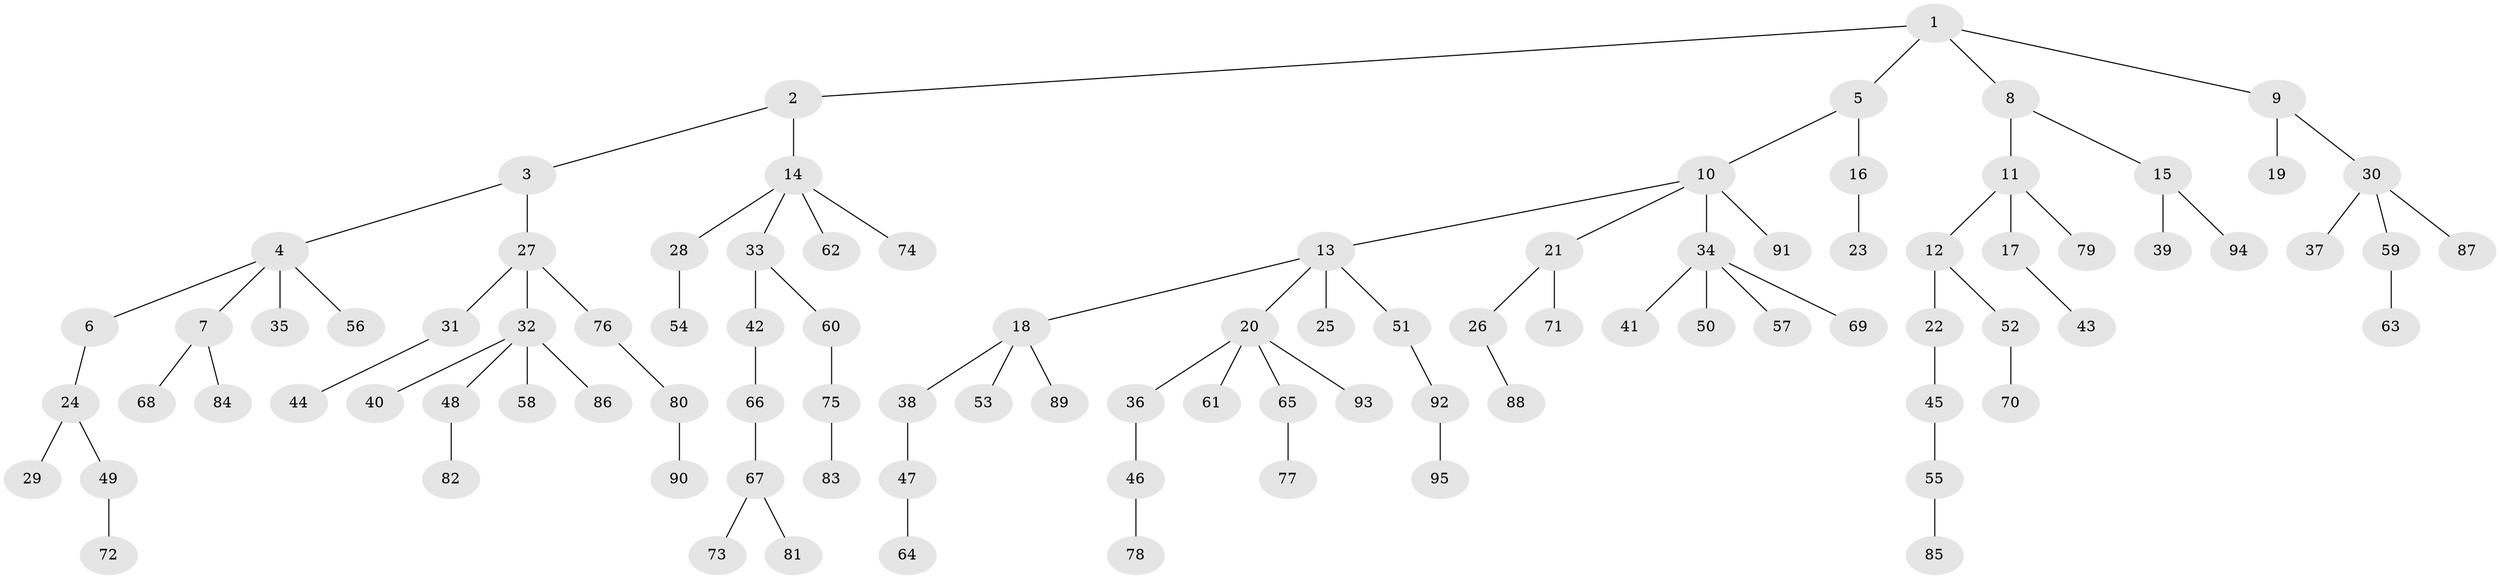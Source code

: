 // coarse degree distribution, {5: 0.046875, 6: 0.03125, 3: 0.09375, 2: 0.1875, 8: 0.015625, 4: 0.046875, 1: 0.578125}
// Generated by graph-tools (version 1.1) at 2025/42/03/06/25 10:42:03]
// undirected, 95 vertices, 94 edges
graph export_dot {
graph [start="1"]
  node [color=gray90,style=filled];
  1;
  2;
  3;
  4;
  5;
  6;
  7;
  8;
  9;
  10;
  11;
  12;
  13;
  14;
  15;
  16;
  17;
  18;
  19;
  20;
  21;
  22;
  23;
  24;
  25;
  26;
  27;
  28;
  29;
  30;
  31;
  32;
  33;
  34;
  35;
  36;
  37;
  38;
  39;
  40;
  41;
  42;
  43;
  44;
  45;
  46;
  47;
  48;
  49;
  50;
  51;
  52;
  53;
  54;
  55;
  56;
  57;
  58;
  59;
  60;
  61;
  62;
  63;
  64;
  65;
  66;
  67;
  68;
  69;
  70;
  71;
  72;
  73;
  74;
  75;
  76;
  77;
  78;
  79;
  80;
  81;
  82;
  83;
  84;
  85;
  86;
  87;
  88;
  89;
  90;
  91;
  92;
  93;
  94;
  95;
  1 -- 2;
  1 -- 5;
  1 -- 8;
  1 -- 9;
  2 -- 3;
  2 -- 14;
  3 -- 4;
  3 -- 27;
  4 -- 6;
  4 -- 7;
  4 -- 35;
  4 -- 56;
  5 -- 10;
  5 -- 16;
  6 -- 24;
  7 -- 68;
  7 -- 84;
  8 -- 11;
  8 -- 15;
  9 -- 19;
  9 -- 30;
  10 -- 13;
  10 -- 21;
  10 -- 34;
  10 -- 91;
  11 -- 12;
  11 -- 17;
  11 -- 79;
  12 -- 22;
  12 -- 52;
  13 -- 18;
  13 -- 20;
  13 -- 25;
  13 -- 51;
  14 -- 28;
  14 -- 33;
  14 -- 62;
  14 -- 74;
  15 -- 39;
  15 -- 94;
  16 -- 23;
  17 -- 43;
  18 -- 38;
  18 -- 53;
  18 -- 89;
  20 -- 36;
  20 -- 61;
  20 -- 65;
  20 -- 93;
  21 -- 26;
  21 -- 71;
  22 -- 45;
  24 -- 29;
  24 -- 49;
  26 -- 88;
  27 -- 31;
  27 -- 32;
  27 -- 76;
  28 -- 54;
  30 -- 37;
  30 -- 59;
  30 -- 87;
  31 -- 44;
  32 -- 40;
  32 -- 48;
  32 -- 58;
  32 -- 86;
  33 -- 42;
  33 -- 60;
  34 -- 41;
  34 -- 50;
  34 -- 57;
  34 -- 69;
  36 -- 46;
  38 -- 47;
  42 -- 66;
  45 -- 55;
  46 -- 78;
  47 -- 64;
  48 -- 82;
  49 -- 72;
  51 -- 92;
  52 -- 70;
  55 -- 85;
  59 -- 63;
  60 -- 75;
  65 -- 77;
  66 -- 67;
  67 -- 73;
  67 -- 81;
  75 -- 83;
  76 -- 80;
  80 -- 90;
  92 -- 95;
}
